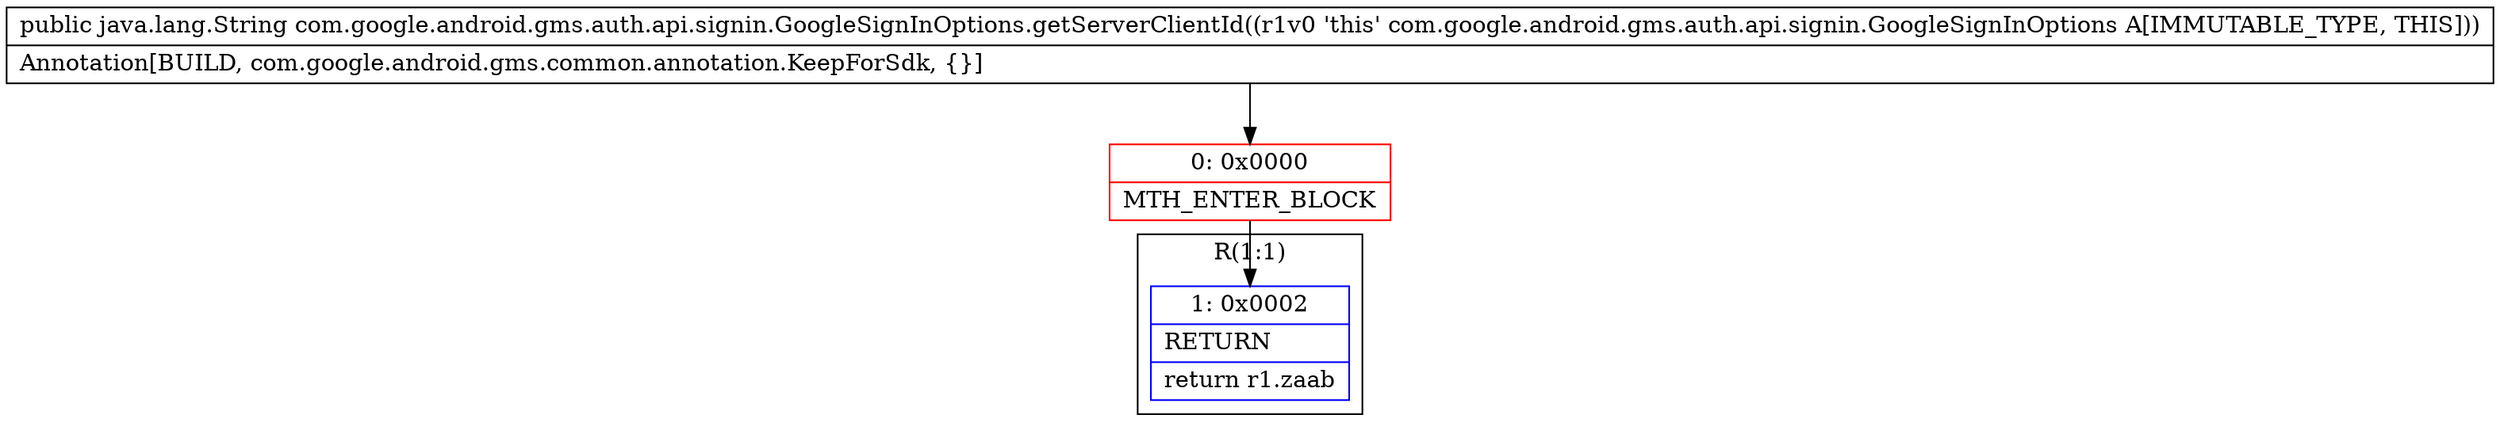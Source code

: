 digraph "CFG forcom.google.android.gms.auth.api.signin.GoogleSignInOptions.getServerClientId()Ljava\/lang\/String;" {
subgraph cluster_Region_1725380939 {
label = "R(1:1)";
node [shape=record,color=blue];
Node_1 [shape=record,label="{1\:\ 0x0002|RETURN\l|return r1.zaab\l}"];
}
Node_0 [shape=record,color=red,label="{0\:\ 0x0000|MTH_ENTER_BLOCK\l}"];
MethodNode[shape=record,label="{public java.lang.String com.google.android.gms.auth.api.signin.GoogleSignInOptions.getServerClientId((r1v0 'this' com.google.android.gms.auth.api.signin.GoogleSignInOptions A[IMMUTABLE_TYPE, THIS]))  | Annotation[BUILD, com.google.android.gms.common.annotation.KeepForSdk, \{\}]\l}"];
MethodNode -> Node_0;
Node_0 -> Node_1;
}

